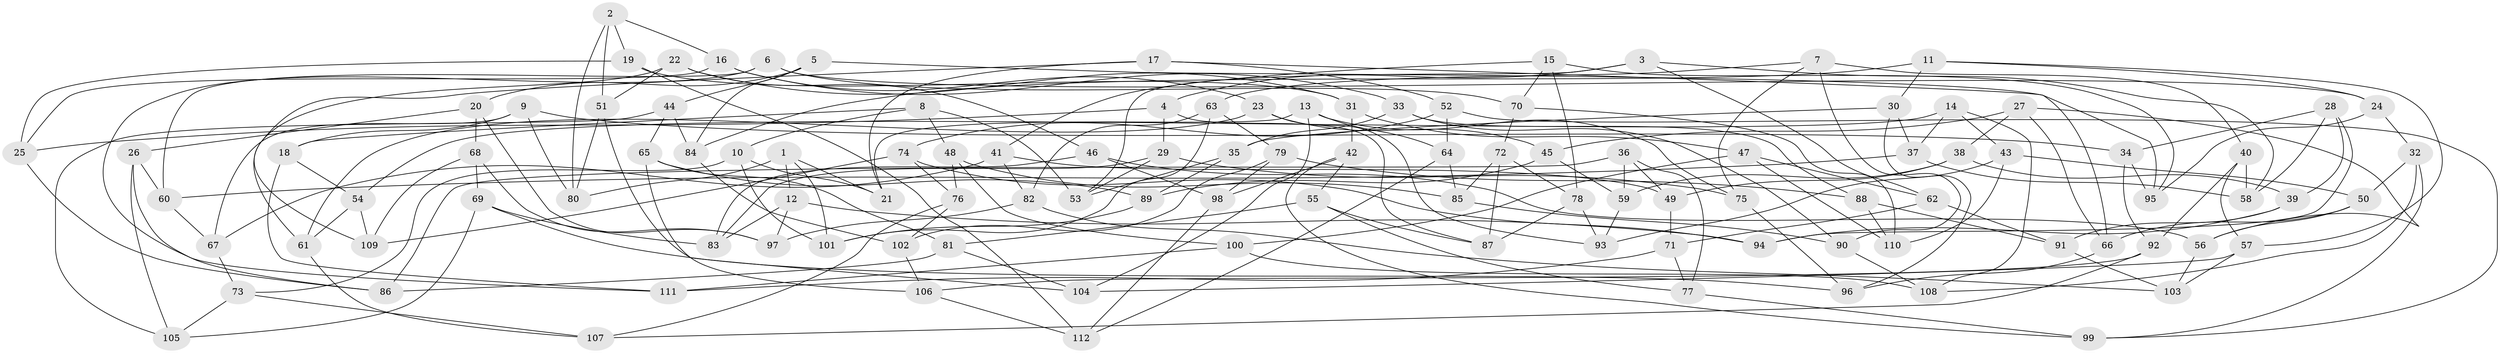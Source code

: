 // Generated by graph-tools (version 1.1) at 2025/37/03/09/25 02:37:54]
// undirected, 112 vertices, 224 edges
graph export_dot {
graph [start="1"]
  node [color=gray90,style=filled];
  1;
  2;
  3;
  4;
  5;
  6;
  7;
  8;
  9;
  10;
  11;
  12;
  13;
  14;
  15;
  16;
  17;
  18;
  19;
  20;
  21;
  22;
  23;
  24;
  25;
  26;
  27;
  28;
  29;
  30;
  31;
  32;
  33;
  34;
  35;
  36;
  37;
  38;
  39;
  40;
  41;
  42;
  43;
  44;
  45;
  46;
  47;
  48;
  49;
  50;
  51;
  52;
  53;
  54;
  55;
  56;
  57;
  58;
  59;
  60;
  61;
  62;
  63;
  64;
  65;
  66;
  67;
  68;
  69;
  70;
  71;
  72;
  73;
  74;
  75;
  76;
  77;
  78;
  79;
  80;
  81;
  82;
  83;
  84;
  85;
  86;
  87;
  88;
  89;
  90;
  91;
  92;
  93;
  94;
  95;
  96;
  97;
  98;
  99;
  100;
  101;
  102;
  103;
  104;
  105;
  106;
  107;
  108;
  109;
  110;
  111;
  112;
  1 -- 80;
  1 -- 101;
  1 -- 21;
  1 -- 12;
  2 -- 51;
  2 -- 19;
  2 -- 80;
  2 -- 16;
  3 -- 53;
  3 -- 58;
  3 -- 62;
  3 -- 4;
  4 -- 25;
  4 -- 87;
  4 -- 29;
  5 -- 84;
  5 -- 95;
  5 -- 44;
  5 -- 20;
  6 -- 70;
  6 -- 60;
  6 -- 24;
  6 -- 111;
  7 -- 63;
  7 -- 75;
  7 -- 40;
  7 -- 90;
  8 -- 18;
  8 -- 10;
  8 -- 48;
  8 -- 53;
  9 -- 34;
  9 -- 18;
  9 -- 67;
  9 -- 80;
  10 -- 101;
  10 -- 73;
  10 -- 21;
  11 -- 30;
  11 -- 24;
  11 -- 84;
  11 -- 57;
  12 -- 83;
  12 -- 94;
  12 -- 97;
  13 -- 21;
  13 -- 75;
  13 -- 64;
  13 -- 104;
  14 -- 43;
  14 -- 108;
  14 -- 37;
  14 -- 54;
  15 -- 70;
  15 -- 78;
  15 -- 41;
  15 -- 95;
  16 -- 23;
  16 -- 33;
  16 -- 25;
  17 -- 21;
  17 -- 66;
  17 -- 52;
  17 -- 61;
  18 -- 54;
  18 -- 111;
  19 -- 112;
  19 -- 25;
  19 -- 31;
  20 -- 26;
  20 -- 97;
  20 -- 68;
  22 -- 31;
  22 -- 46;
  22 -- 109;
  22 -- 51;
  23 -- 61;
  23 -- 45;
  23 -- 93;
  24 -- 95;
  24 -- 32;
  25 -- 86;
  26 -- 60;
  26 -- 105;
  26 -- 86;
  27 -- 38;
  27 -- 45;
  27 -- 66;
  27 -- 56;
  28 -- 94;
  28 -- 39;
  28 -- 58;
  28 -- 34;
  29 -- 83;
  29 -- 75;
  29 -- 53;
  30 -- 35;
  30 -- 96;
  30 -- 37;
  31 -- 42;
  31 -- 47;
  32 -- 99;
  32 -- 108;
  32 -- 50;
  33 -- 90;
  33 -- 35;
  33 -- 88;
  34 -- 95;
  34 -- 92;
  35 -- 89;
  35 -- 53;
  36 -- 59;
  36 -- 77;
  36 -- 86;
  36 -- 49;
  37 -- 60;
  37 -- 58;
  38 -- 49;
  38 -- 39;
  38 -- 59;
  39 -- 94;
  39 -- 91;
  40 -- 57;
  40 -- 58;
  40 -- 92;
  41 -- 49;
  41 -- 67;
  41 -- 82;
  42 -- 55;
  42 -- 98;
  42 -- 99;
  43 -- 50;
  43 -- 110;
  43 -- 93;
  44 -- 84;
  44 -- 65;
  44 -- 105;
  45 -- 89;
  45 -- 59;
  46 -- 56;
  46 -- 98;
  46 -- 83;
  47 -- 110;
  47 -- 62;
  47 -- 100;
  48 -- 85;
  48 -- 100;
  48 -- 76;
  49 -- 71;
  50 -- 66;
  50 -- 56;
  51 -- 80;
  51 -- 104;
  52 -- 74;
  52 -- 64;
  52 -- 99;
  54 -- 109;
  54 -- 61;
  55 -- 87;
  55 -- 77;
  55 -- 81;
  56 -- 103;
  57 -- 104;
  57 -- 103;
  59 -- 93;
  60 -- 67;
  61 -- 107;
  62 -- 71;
  62 -- 91;
  63 -- 101;
  63 -- 82;
  63 -- 79;
  64 -- 112;
  64 -- 85;
  65 -- 89;
  65 -- 81;
  65 -- 106;
  66 -- 96;
  67 -- 73;
  68 -- 69;
  68 -- 109;
  68 -- 97;
  69 -- 105;
  69 -- 83;
  69 -- 96;
  70 -- 72;
  70 -- 110;
  71 -- 111;
  71 -- 77;
  72 -- 85;
  72 -- 78;
  72 -- 87;
  73 -- 107;
  73 -- 105;
  74 -- 76;
  74 -- 94;
  74 -- 109;
  75 -- 96;
  76 -- 102;
  76 -- 107;
  77 -- 99;
  78 -- 93;
  78 -- 87;
  79 -- 102;
  79 -- 98;
  79 -- 88;
  81 -- 86;
  81 -- 104;
  82 -- 103;
  82 -- 97;
  84 -- 102;
  85 -- 90;
  88 -- 110;
  88 -- 91;
  89 -- 101;
  90 -- 108;
  91 -- 103;
  92 -- 107;
  92 -- 106;
  98 -- 112;
  100 -- 111;
  100 -- 108;
  102 -- 106;
  106 -- 112;
}
